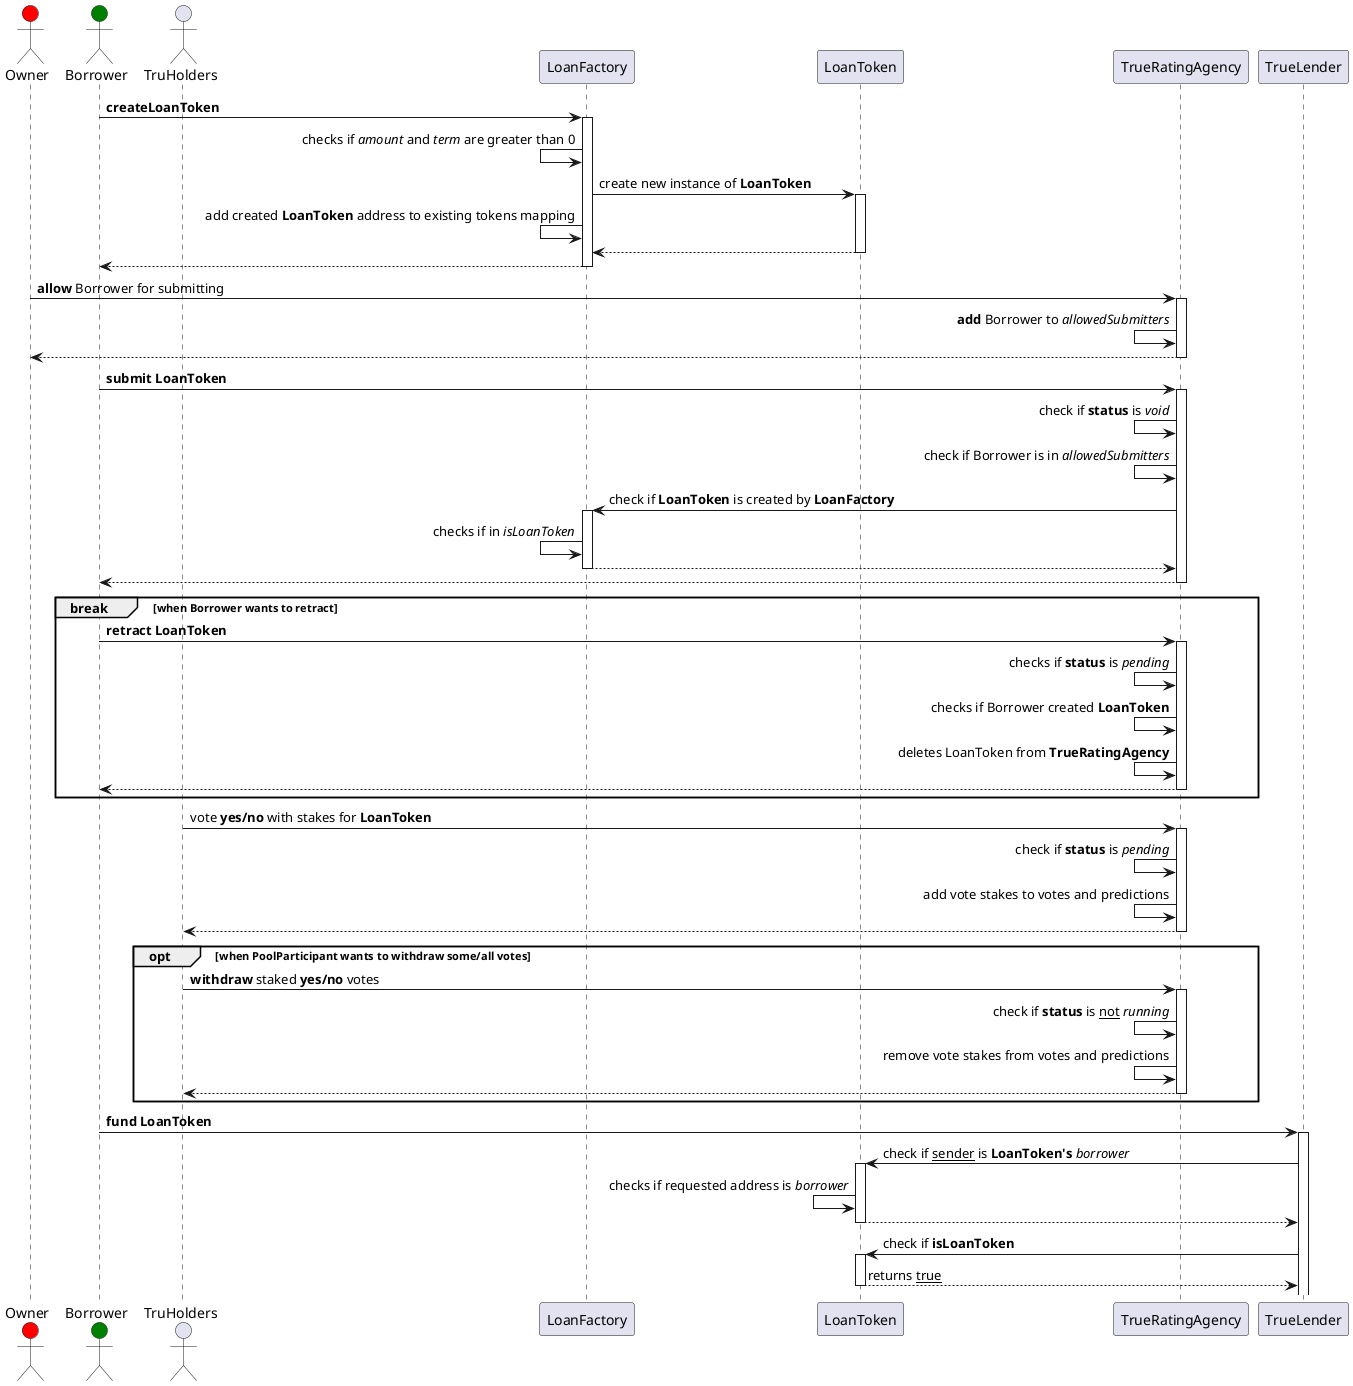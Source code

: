 @startuml joiningPool
actor Owner #Red
actor Borrower #Green
actor TruHolders

Borrower -> LoanFactory : **createLoanToken**
activate LoanFactory
LoanFactory <- LoanFactory : checks if //amount// and //term// are greater than 0

LoanFactory -> LoanToken : create new instance of **LoanToken**
activate LoanToken
LoanFactory <- LoanFactory : add created **LoanToken** address to existing tokens mapping
LoanFactory <-- LoanToken
deactivate LoanToken

Borrower <-- LoanFactory
deactivate LoanFactory

Owner -> TrueRatingAgency : **allow** Borrower for submitting
activate TrueRatingAgency
TrueRatingAgency <- TrueRatingAgency : **add** Borrower to //allowedSubmitters//
Owner <-- TrueRatingAgency
deactivate TrueRatingAgency

Borrower -> TrueRatingAgency : **submit** **LoanToken**
activate TrueRatingAgency
TrueRatingAgency <- TrueRatingAgency : check if **status** is //void//
TrueRatingAgency <- TrueRatingAgency : check if Borrower is in //allowedSubmitters//

TrueRatingAgency -> LoanFactory : check if **LoanToken** is created by **LoanFactory**
activate LoanFactory
LoanFactory <- LoanFactory : checks if in //isLoanToken//
TrueRatingAgency <-- LoanFactory
deactivate LoanFactory

Borrower <-- TrueRatingAgency
deactivate TrueRatingAgency

break when Borrower wants to retract
    Borrower -> TrueRatingAgency : **retract** **LoanToken**
    activate TrueRatingAgency
    TrueRatingAgency <- TrueRatingAgency : checks if **status** is //pending//
    TrueRatingAgency <- TrueRatingAgency : checks if Borrower created **LoanToken**
    TrueRatingAgency <- TrueRatingAgency : deletes LoanToken from **TrueRatingAgency**
    Borrower <-- TrueRatingAgency
    deactivate TrueRatingAgency
    end

TruHolders -> TrueRatingAgency : vote **yes/no** with stakes for **LoanToken**
activate TrueRatingAgency
TrueRatingAgency <- TrueRatingAgency : check if **status** is //pending//
TrueRatingAgency <- TrueRatingAgency : add vote stakes to votes and predictions
TruHolders <-- TrueRatingAgency
deactivate TrueRatingAgency

opt when PoolParticipant wants to withdraw some/all votes
    TruHolders -> TrueRatingAgency : **withdraw** staked **yes/no** votes
    activate TrueRatingAgency
    TrueRatingAgency <- TrueRatingAgency : check if **status** is __not__ //running//
    TrueRatingAgency <- TrueRatingAgency : remove vote stakes from votes and predictions
    TruHolders <-- TrueRatingAgency
    deactivate TrueRatingAgency
    end

Borrower -> TrueLender : **fund** **LoanToken**
activate TrueLender

TrueLender -> LoanToken : check if __sender__ is **LoanToken's** //borrower//
activate LoanToken
LoanToken <- LoanToken : checks if requested address is //borrower//
TrueLender <-- LoanToken
deactivate LoanToken

TrueLender -> LoanToken : check if **isLoanToken**
activate LoanToken
TrueLender <-- LoanToken : returns __true__
deactivate LoanToken



@enduml